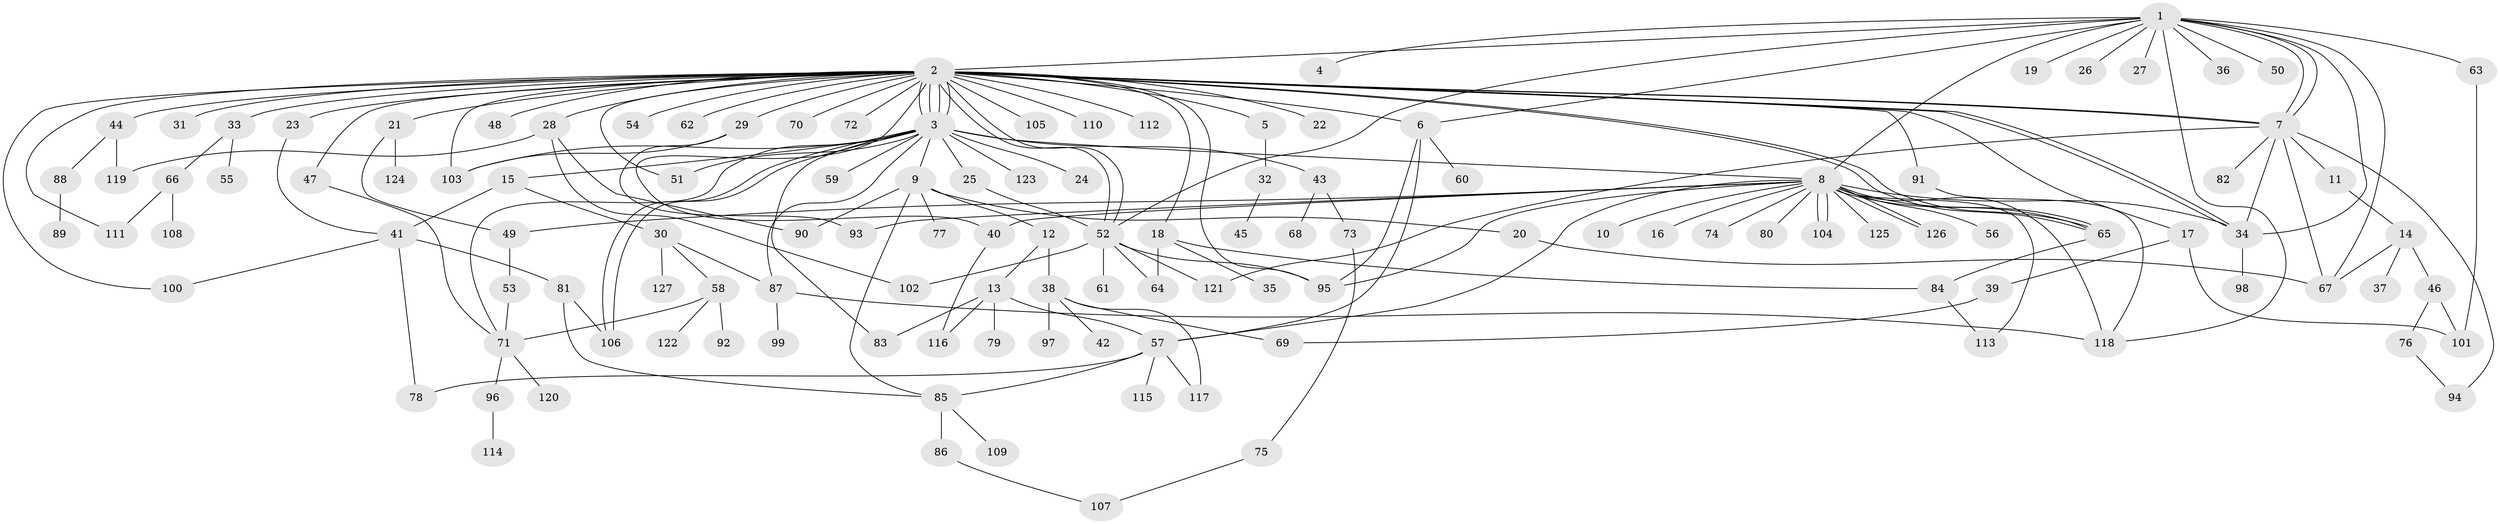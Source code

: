// Generated by graph-tools (version 1.1) at 2025/11/02/27/25 16:11:14]
// undirected, 127 vertices, 190 edges
graph export_dot {
graph [start="1"]
  node [color=gray90,style=filled];
  1;
  2;
  3;
  4;
  5;
  6;
  7;
  8;
  9;
  10;
  11;
  12;
  13;
  14;
  15;
  16;
  17;
  18;
  19;
  20;
  21;
  22;
  23;
  24;
  25;
  26;
  27;
  28;
  29;
  30;
  31;
  32;
  33;
  34;
  35;
  36;
  37;
  38;
  39;
  40;
  41;
  42;
  43;
  44;
  45;
  46;
  47;
  48;
  49;
  50;
  51;
  52;
  53;
  54;
  55;
  56;
  57;
  58;
  59;
  60;
  61;
  62;
  63;
  64;
  65;
  66;
  67;
  68;
  69;
  70;
  71;
  72;
  73;
  74;
  75;
  76;
  77;
  78;
  79;
  80;
  81;
  82;
  83;
  84;
  85;
  86;
  87;
  88;
  89;
  90;
  91;
  92;
  93;
  94;
  95;
  96;
  97;
  98;
  99;
  100;
  101;
  102;
  103;
  104;
  105;
  106;
  107;
  108;
  109;
  110;
  111;
  112;
  113;
  114;
  115;
  116;
  117;
  118;
  119;
  120;
  121;
  122;
  123;
  124;
  125;
  126;
  127;
  1 -- 2;
  1 -- 4;
  1 -- 6;
  1 -- 7;
  1 -- 7;
  1 -- 8;
  1 -- 19;
  1 -- 26;
  1 -- 27;
  1 -- 34;
  1 -- 36;
  1 -- 50;
  1 -- 52;
  1 -- 63;
  1 -- 67;
  1 -- 118;
  2 -- 3;
  2 -- 3;
  2 -- 3;
  2 -- 3;
  2 -- 5;
  2 -- 6;
  2 -- 7;
  2 -- 7;
  2 -- 17;
  2 -- 18;
  2 -- 21;
  2 -- 22;
  2 -- 23;
  2 -- 28;
  2 -- 29;
  2 -- 31;
  2 -- 33;
  2 -- 34;
  2 -- 34;
  2 -- 40;
  2 -- 44;
  2 -- 47;
  2 -- 48;
  2 -- 51;
  2 -- 52;
  2 -- 52;
  2 -- 54;
  2 -- 62;
  2 -- 65;
  2 -- 65;
  2 -- 70;
  2 -- 72;
  2 -- 91;
  2 -- 95;
  2 -- 100;
  2 -- 103;
  2 -- 105;
  2 -- 110;
  2 -- 111;
  2 -- 112;
  3 -- 8;
  3 -- 9;
  3 -- 15;
  3 -- 24;
  3 -- 25;
  3 -- 43;
  3 -- 51;
  3 -- 59;
  3 -- 71;
  3 -- 83;
  3 -- 87;
  3 -- 103;
  3 -- 106;
  3 -- 106;
  3 -- 123;
  5 -- 32;
  6 -- 57;
  6 -- 60;
  6 -- 95;
  7 -- 11;
  7 -- 34;
  7 -- 67;
  7 -- 82;
  7 -- 94;
  7 -- 121;
  8 -- 10;
  8 -- 16;
  8 -- 34;
  8 -- 40;
  8 -- 49;
  8 -- 56;
  8 -- 57;
  8 -- 65;
  8 -- 65;
  8 -- 74;
  8 -- 80;
  8 -- 93;
  8 -- 95;
  8 -- 104;
  8 -- 104;
  8 -- 113;
  8 -- 118;
  8 -- 125;
  8 -- 126;
  8 -- 126;
  9 -- 12;
  9 -- 20;
  9 -- 77;
  9 -- 85;
  9 -- 90;
  11 -- 14;
  12 -- 13;
  12 -- 38;
  13 -- 57;
  13 -- 79;
  13 -- 83;
  13 -- 116;
  14 -- 37;
  14 -- 46;
  14 -- 67;
  15 -- 30;
  15 -- 41;
  17 -- 39;
  17 -- 101;
  18 -- 35;
  18 -- 64;
  18 -- 84;
  20 -- 67;
  21 -- 49;
  21 -- 124;
  23 -- 41;
  25 -- 52;
  28 -- 90;
  28 -- 102;
  28 -- 119;
  29 -- 93;
  29 -- 103;
  30 -- 58;
  30 -- 87;
  30 -- 127;
  32 -- 45;
  33 -- 55;
  33 -- 66;
  34 -- 98;
  38 -- 42;
  38 -- 69;
  38 -- 97;
  38 -- 117;
  39 -- 69;
  40 -- 116;
  41 -- 78;
  41 -- 81;
  41 -- 100;
  43 -- 68;
  43 -- 73;
  44 -- 88;
  44 -- 119;
  46 -- 76;
  46 -- 101;
  47 -- 71;
  49 -- 53;
  52 -- 61;
  52 -- 64;
  52 -- 95;
  52 -- 102;
  52 -- 121;
  53 -- 71;
  57 -- 78;
  57 -- 85;
  57 -- 115;
  57 -- 117;
  58 -- 71;
  58 -- 92;
  58 -- 122;
  63 -- 101;
  65 -- 84;
  66 -- 108;
  66 -- 111;
  71 -- 96;
  71 -- 120;
  73 -- 75;
  75 -- 107;
  76 -- 94;
  81 -- 85;
  81 -- 106;
  84 -- 113;
  85 -- 86;
  85 -- 109;
  86 -- 107;
  87 -- 99;
  87 -- 118;
  88 -- 89;
  91 -- 118;
  96 -- 114;
}
